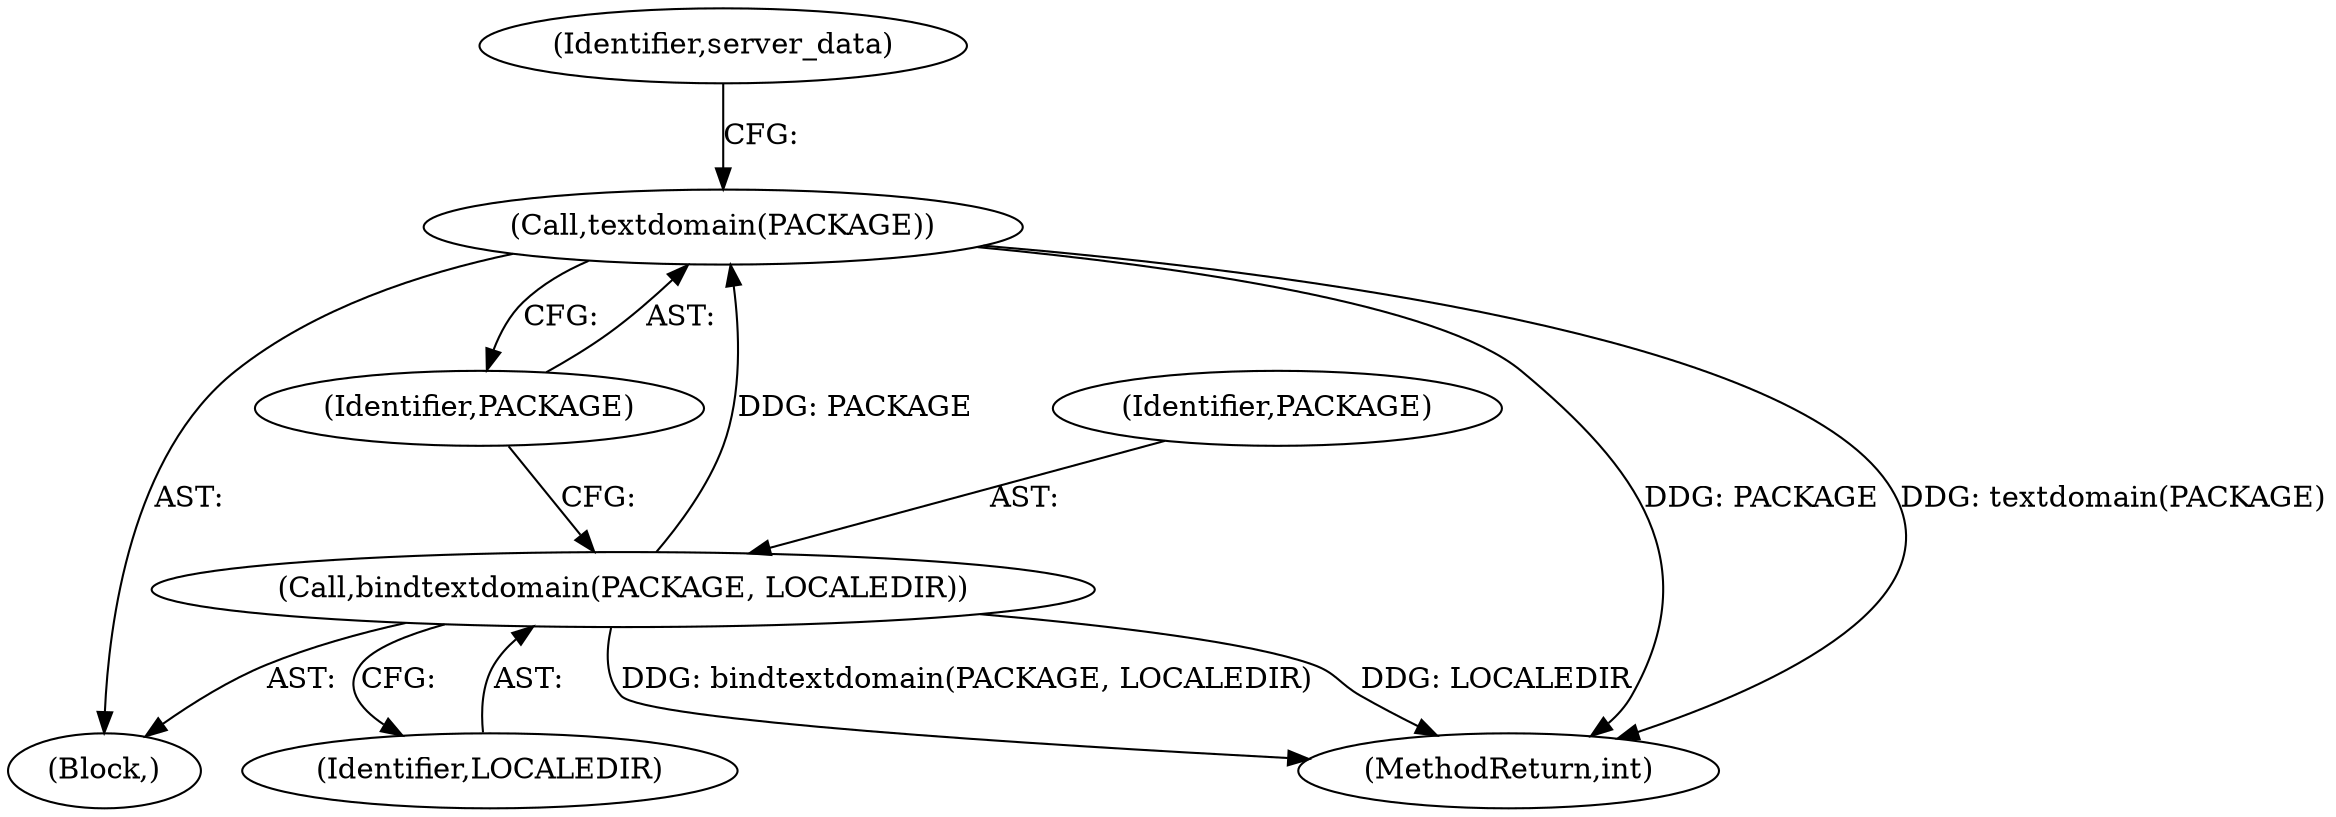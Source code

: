 digraph "0_wpitchoune_8b10426dcc0246c1712a99460dd470dcb1cc4d9c_0@API" {
"1000125" [label="(Call,textdomain(PACKAGE))"];
"1000122" [label="(Call,bindtextdomain(PACKAGE, LOCALEDIR))"];
"1000124" [label="(Identifier,LOCALEDIR)"];
"1000129" [label="(Identifier,server_data)"];
"1000104" [label="(Block,)"];
"1000126" [label="(Identifier,PACKAGE)"];
"1000125" [label="(Call,textdomain(PACKAGE))"];
"1000432" [label="(MethodReturn,int)"];
"1000122" [label="(Call,bindtextdomain(PACKAGE, LOCALEDIR))"];
"1000123" [label="(Identifier,PACKAGE)"];
"1000125" -> "1000104"  [label="AST: "];
"1000125" -> "1000126"  [label="CFG: "];
"1000126" -> "1000125"  [label="AST: "];
"1000129" -> "1000125"  [label="CFG: "];
"1000125" -> "1000432"  [label="DDG: PACKAGE"];
"1000125" -> "1000432"  [label="DDG: textdomain(PACKAGE)"];
"1000122" -> "1000125"  [label="DDG: PACKAGE"];
"1000122" -> "1000104"  [label="AST: "];
"1000122" -> "1000124"  [label="CFG: "];
"1000123" -> "1000122"  [label="AST: "];
"1000124" -> "1000122"  [label="AST: "];
"1000126" -> "1000122"  [label="CFG: "];
"1000122" -> "1000432"  [label="DDG: bindtextdomain(PACKAGE, LOCALEDIR)"];
"1000122" -> "1000432"  [label="DDG: LOCALEDIR"];
}
